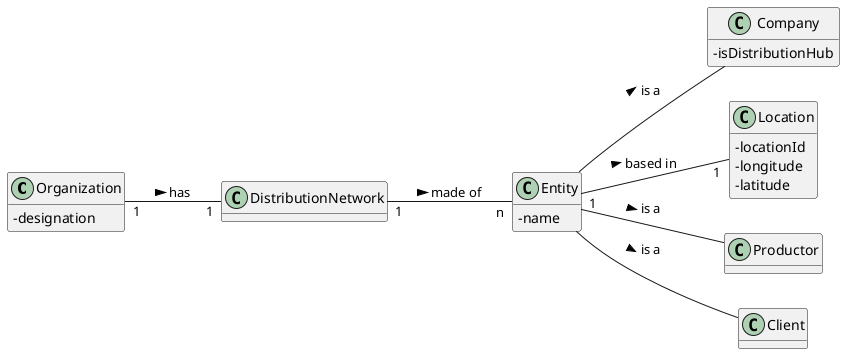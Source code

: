 @startuml
hide methods
left to right direction
skinparam classAttributeIconSize 0


class Organization {
  -designation
}

class DistributionNetwork{
}

class Entity{
    -name
}

class Company{
    -isDistributionHub
}

class Location{
     -locationId
     -longitude
     -latitude
}

class Productor{
}

class Client{
}

Organization "1" -- "1" DistributionNetwork : has >
DistributionNetwork "1" -- "n" Entity : made of >
Entity "1" -- "1" Location : based in >
Entity --  Company : is a >
Entity -- Productor : is a >
Entity -- Client : is a >

@enduml